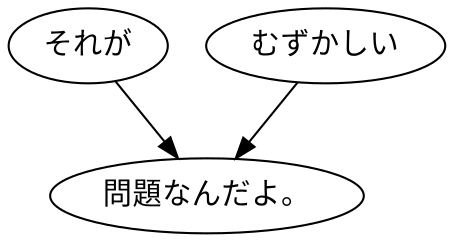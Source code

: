 digraph graph4608 {
	node0 [label="それが"];
	node1 [label="むずかしい"];
	node2 [label="問題なんだよ。"];
	node0 -> node2;
	node1 -> node2;
}
